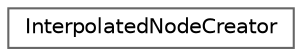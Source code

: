 digraph "クラス階層図"
{
 // LATEX_PDF_SIZE
  bgcolor="transparent";
  edge [fontname=Helvetica,fontsize=10,labelfontname=Helvetica,labelfontsize=10];
  node [fontname=Helvetica,fontsize=10,shape=box,height=0.2,width=0.4];
  rankdir="LR";
  Node0 [id="Node000000",label="InterpolatedNodeCreator",height=0.2,width=0.4,color="grey40", fillcolor="white", style="filled",URL="$class_interpolated_node_creator.html",tooltip=" "];
}
